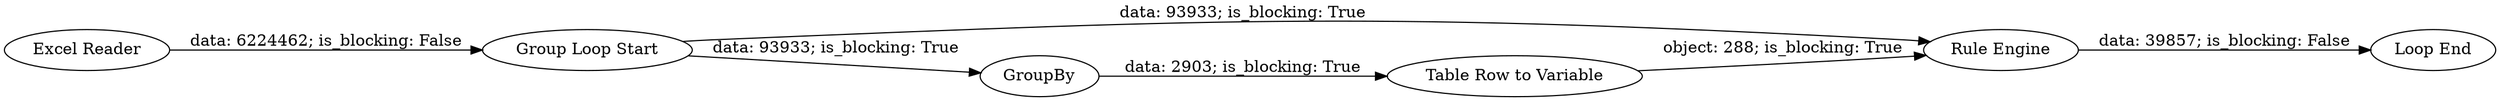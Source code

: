 digraph {
	"-5921516666555880959_2" [label="Group Loop Start"]
	"-5921516666555880959_5" [label="Rule Engine"]
	"-5921516666555880959_4" [label="Table Row to Variable"]
	"-5921516666555880959_6" [label="Loop End"]
	"-5921516666555880959_1" [label="Excel Reader"]
	"-5921516666555880959_3" [label=GroupBy]
	"-5921516666555880959_4" -> "-5921516666555880959_5" [label="object: 288; is_blocking: True"]
	"-5921516666555880959_5" -> "-5921516666555880959_6" [label="data: 39857; is_blocking: False"]
	"-5921516666555880959_2" -> "-5921516666555880959_5" [label="data: 93933; is_blocking: True"]
	"-5921516666555880959_3" -> "-5921516666555880959_4" [label="data: 2903; is_blocking: True"]
	"-5921516666555880959_1" -> "-5921516666555880959_2" [label="data: 6224462; is_blocking: False"]
	"-5921516666555880959_2" -> "-5921516666555880959_3" [label="data: 93933; is_blocking: True"]
	rankdir=LR
}
